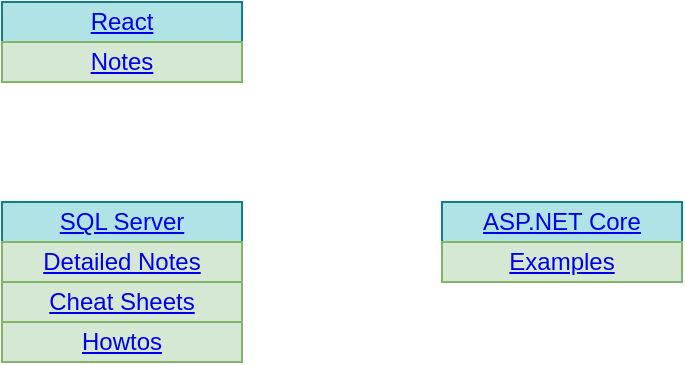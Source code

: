 <mxfile version="14.6.13" type="device"><diagram id="edKU8E-Lc6zlfknEsY0X" name="Page-1"><mxGraphModel dx="1089" dy="970" grid="1" gridSize="10" guides="1" tooltips="1" connect="1" arrows="1" fold="1" page="1" pageScale="1" pageWidth="827" pageHeight="1169" math="0" shadow="0"><root><mxCell id="0"/><mxCell id="1" parent="0"/><mxCell id="c-tXFw5vsVp0cOw3Lq_j-2" value="&lt;a href=&quot;https://bitbucket.org/kennyrnwilson/sqlserverbasics/src/master/README.md&quot;&gt;SQL Server&lt;/a&gt;" style="rounded=0;whiteSpace=wrap;html=1;fillColor=#b0e3e6;strokeColor=#0e8088;" parent="1" vertex="1"><mxGeometry x="260" y="340" width="120" height="20" as="geometry"/></mxCell><mxCell id="_RklvETO6Uiwjx4AHlOw-1" value="&lt;a href=&quot;https://bitbucket.org/kennyrnwilson/sqlserverbasics/src/master/docs/notes/notes.md&quot;&gt;Detailed Notes&lt;/a&gt;" style="rounded=0;whiteSpace=wrap;html=1;fillColor=#d5e8d4;strokeColor=#82b366;" parent="1" vertex="1"><mxGeometry x="260" y="360" width="120" height="20" as="geometry"/></mxCell><mxCell id="_RklvETO6Uiwjx4AHlOw-2" value="&lt;a href=&quot;https://bitbucket.org/kennyrnwilson/sqlserverbasics/src/docs/cheatsheets/cheatsheets.md&quot;&gt;Cheat Sheets&lt;/a&gt;" style="rounded=0;whiteSpace=wrap;html=1;fillColor=#d5e8d4;strokeColor=#82b366;" parent="1" vertex="1"><mxGeometry x="260" y="380" width="120" height="20" as="geometry"/></mxCell><mxCell id="_RklvETO6Uiwjx4AHlOw-3" value="&lt;a href=&quot;https://bitbucket.org/kennyrnwilson/sqlserverbasics/src/master/howtos/howtos.md&quot;&gt;Howtos&lt;/a&gt;" style="rounded=0;whiteSpace=wrap;html=1;fillColor=#d5e8d4;strokeColor=#82b366;" parent="1" vertex="1"><mxGeometry x="260" y="400" width="120" height="20" as="geometry"/></mxCell><mxCell id="2kcksjMFBSD9dXWH_2yN-1" value="&lt;a href=&quot;https://github.com/kennyrnwilson/aspdotnetcore&quot;&gt;ASP.NET Core&lt;/a&gt;" style="rounded=0;whiteSpace=wrap;html=1;fillColor=#b0e3e6;strokeColor=#0e8088;" parent="1" vertex="1"><mxGeometry x="480" y="340" width="120" height="20" as="geometry"/></mxCell><mxCell id="2kcksjMFBSD9dXWH_2yN-2" value="&lt;a href=&quot;https://github.com/kennyrnwilson/aspdotnetcore/blob/main/examples/README.MD&quot;&gt;Examples&lt;/a&gt;" style="rounded=0;whiteSpace=wrap;html=1;fillColor=#d5e8d4;strokeColor=#82b366;" parent="1" vertex="1"><mxGeometry x="480" y="360" width="120" height="20" as="geometry"/></mxCell><mxCell id="KaVSoNVSeVVo2Koik00w-1" value="&lt;a href=&quot;https://github.com/kennyrnwilson/react&quot;&gt;React&lt;/a&gt;" style="rounded=0;whiteSpace=wrap;html=1;fillColor=#b0e3e6;strokeColor=#0e8088;" vertex="1" parent="1"><mxGeometry x="260" y="240" width="120" height="20" as="geometry"/></mxCell><mxCell id="KaVSoNVSeVVo2Koik00w-2" value="&lt;a href=&quot;https://github.com/kennyrnwilson/react/blob/main/notes/README.MD&quot;&gt;Notes&lt;/a&gt;" style="rounded=0;whiteSpace=wrap;html=1;fillColor=#d5e8d4;strokeColor=#82b366;" vertex="1" parent="1"><mxGeometry x="260" y="260" width="120" height="20" as="geometry"/></mxCell></root></mxGraphModel></diagram></mxfile>